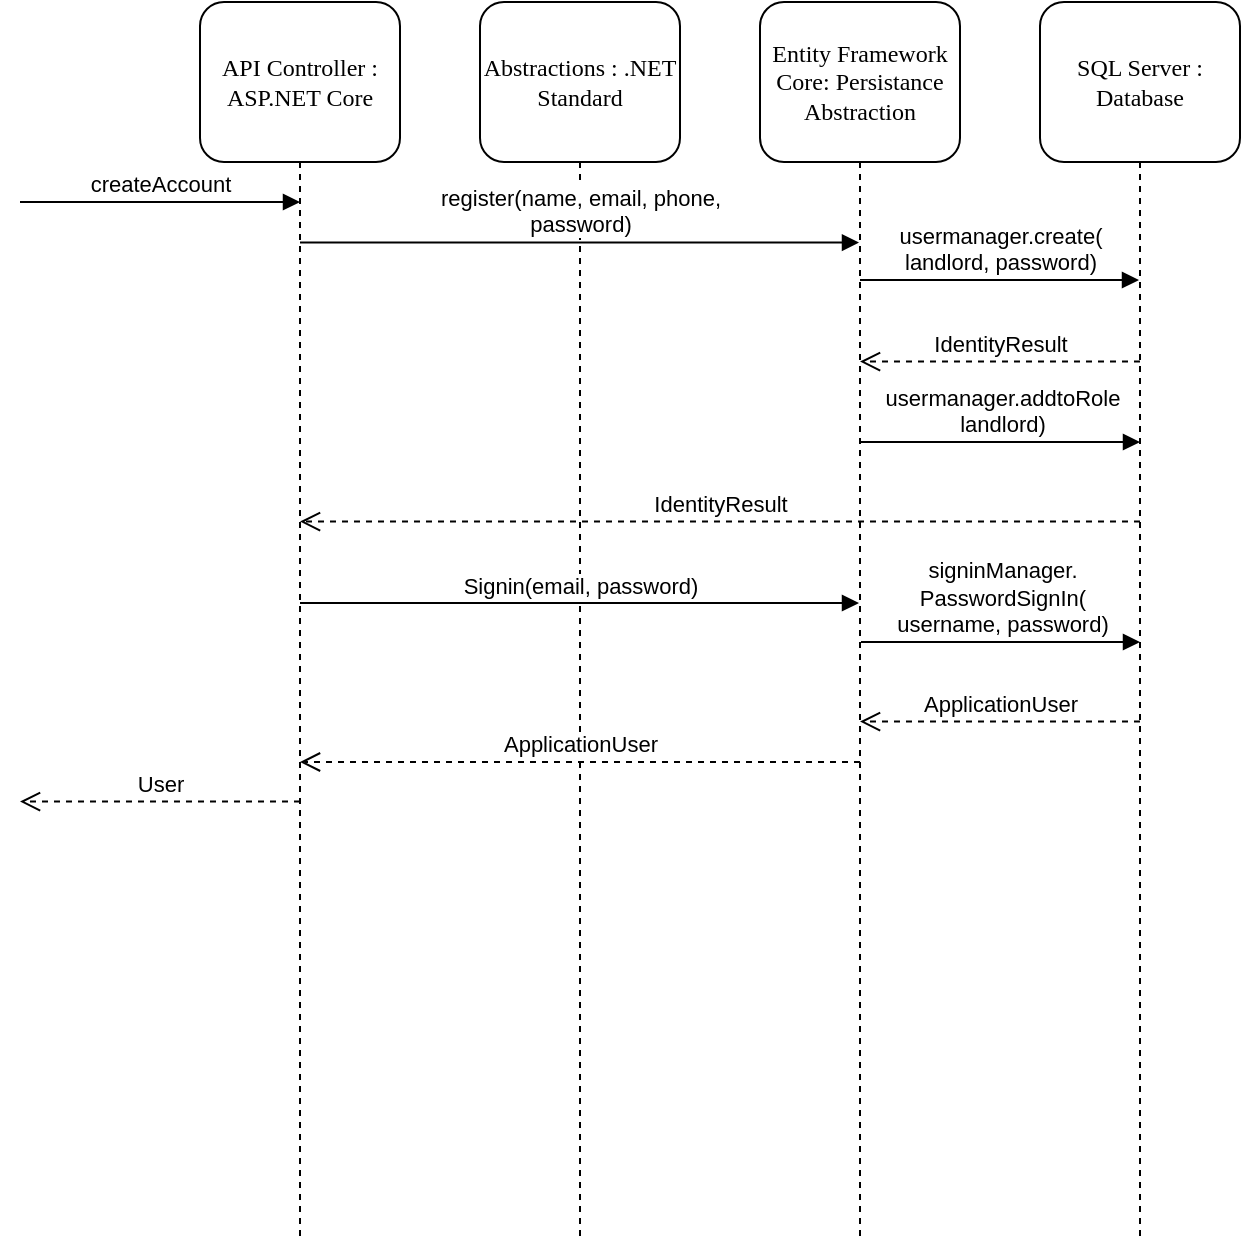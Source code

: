 <mxfile version="12.1.8" type="github" pages="1">
  <diagram name="Page-1" id="13e1069c-82ec-6db2-03f1-153e76fe0fe0">
    <mxGraphModel dx="1372" dy="827" grid="1" gridSize="10" guides="1" tooltips="1" connect="1" arrows="1" fold="1" page="1" pageScale="1" pageWidth="1100" pageHeight="850" background="#ffffff" math="0" shadow="0">
      <root>
        <mxCell id="0"/>
        <mxCell id="1" parent="0"/>
        <mxCell id="7baba1c4bc27f4b0-4" value="API Controller : ASP.NET Core" style="shape=umlLifeline;perimeter=lifelinePerimeter;whiteSpace=wrap;html=1;container=1;collapsible=0;recursiveResize=0;outlineConnect=0;rounded=1;shadow=0;comic=0;labelBackgroundColor=none;strokeColor=#000000;strokeWidth=1;fillColor=#FFFFFF;fontFamily=Verdana;fontSize=12;fontColor=#000000;align=center;size=80;" parent="1" vertex="1">
          <mxGeometry x="540" y="40" width="100" height="620" as="geometry"/>
        </mxCell>
        <mxCell id="7baba1c4bc27f4b0-5" value="Abstractions : .NET Standard" style="shape=umlLifeline;perimeter=lifelinePerimeter;whiteSpace=wrap;html=1;container=1;collapsible=0;recursiveResize=0;outlineConnect=0;rounded=1;shadow=0;comic=0;labelBackgroundColor=none;strokeColor=#000000;strokeWidth=1;fillColor=#FFFFFF;fontFamily=Verdana;fontSize=12;fontColor=#000000;align=center;size=80;" parent="1" vertex="1">
          <mxGeometry x="680" y="40" width="100" height="620" as="geometry"/>
        </mxCell>
        <mxCell id="7baba1c4bc27f4b0-6" value="Entity Framework Core: Persistance Abstraction" style="shape=umlLifeline;perimeter=lifelinePerimeter;whiteSpace=wrap;html=1;container=1;collapsible=0;recursiveResize=0;outlineConnect=0;rounded=1;shadow=0;comic=0;labelBackgroundColor=none;strokeColor=#000000;strokeWidth=1;fillColor=#FFFFFF;fontFamily=Verdana;fontSize=12;fontColor=#000000;align=center;size=80;" parent="1" vertex="1">
          <mxGeometry x="820" y="40" width="100" height="620" as="geometry"/>
        </mxCell>
        <mxCell id="7baba1c4bc27f4b0-7" value="SQL Server : Database" style="shape=umlLifeline;perimeter=lifelinePerimeter;whiteSpace=wrap;html=1;container=1;collapsible=0;recursiveResize=0;outlineConnect=0;rounded=1;shadow=0;comic=0;labelBackgroundColor=none;strokeColor=#000000;strokeWidth=1;fillColor=#FFFFFF;fontFamily=Verdana;fontSize=12;fontColor=#000000;align=center;size=80;" parent="1" vertex="1">
          <mxGeometry x="960" y="40" width="100" height="620" as="geometry"/>
        </mxCell>
        <mxCell id="GbbE25WO5oA3L3Y_lrUY-3" value="createAccount" style="html=1;verticalAlign=bottom;endArrow=block;" edge="1" parent="1">
          <mxGeometry width="80" relative="1" as="geometry">
            <mxPoint x="450" y="140" as="sourcePoint"/>
            <mxPoint x="590" y="140" as="targetPoint"/>
          </mxGeometry>
        </mxCell>
        <mxCell id="GbbE25WO5oA3L3Y_lrUY-4" value="register(name, email, phone,&lt;br&gt;password)" style="html=1;verticalAlign=bottom;endArrow=block;exitX=0.5;exitY=0.194;exitDx=0;exitDy=0;exitPerimeter=0;" edge="1" parent="1" source="7baba1c4bc27f4b0-4" target="7baba1c4bc27f4b0-6">
          <mxGeometry width="80" relative="1" as="geometry">
            <mxPoint x="590" y="168" as="sourcePoint"/>
            <mxPoint x="729.5" y="168" as="targetPoint"/>
          </mxGeometry>
        </mxCell>
        <mxCell id="GbbE25WO5oA3L3Y_lrUY-6" value="usermanager.create(&lt;br&gt;landlord, password)" style="html=1;verticalAlign=bottom;endArrow=block;" edge="1" parent="1">
          <mxGeometry width="80" relative="1" as="geometry">
            <mxPoint x="870" y="179" as="sourcePoint"/>
            <mxPoint x="1009.5" y="179" as="targetPoint"/>
          </mxGeometry>
        </mxCell>
        <mxCell id="GbbE25WO5oA3L3Y_lrUY-7" value="IdentityResult" style="html=1;verticalAlign=bottom;endArrow=open;dashed=1;endSize=8;exitX=0.495;exitY=0.323;exitDx=0;exitDy=0;exitPerimeter=0;" edge="1" parent="1">
          <mxGeometry relative="1" as="geometry">
            <mxPoint x="1010" y="219.76" as="sourcePoint"/>
            <mxPoint x="870" y="219.76" as="targetPoint"/>
          </mxGeometry>
        </mxCell>
        <mxCell id="GbbE25WO5oA3L3Y_lrUY-8" value="usermanager.addtoRole&lt;br&gt;landlord)" style="html=1;verticalAlign=bottom;endArrow=block;" edge="1" parent="1">
          <mxGeometry width="80" relative="1" as="geometry">
            <mxPoint x="870.5" y="260" as="sourcePoint"/>
            <mxPoint x="1010" y="260" as="targetPoint"/>
          </mxGeometry>
        </mxCell>
        <mxCell id="GbbE25WO5oA3L3Y_lrUY-9" value="IdentityResult" style="html=1;verticalAlign=bottom;endArrow=open;dashed=1;endSize=8;exitX=0.495;exitY=0.323;exitDx=0;exitDy=0;exitPerimeter=0;" edge="1" parent="1" target="7baba1c4bc27f4b0-4">
          <mxGeometry relative="1" as="geometry">
            <mxPoint x="1010" y="299.76" as="sourcePoint"/>
            <mxPoint x="870" y="299.76" as="targetPoint"/>
          </mxGeometry>
        </mxCell>
        <mxCell id="GbbE25WO5oA3L3Y_lrUY-11" value="Signin(email, password)" style="html=1;verticalAlign=bottom;endArrow=block;" edge="1" parent="1" target="7baba1c4bc27f4b0-6">
          <mxGeometry width="80" relative="1" as="geometry">
            <mxPoint x="590" y="340.5" as="sourcePoint"/>
            <mxPoint x="870" y="340.22" as="targetPoint"/>
          </mxGeometry>
        </mxCell>
        <mxCell id="GbbE25WO5oA3L3Y_lrUY-12" value="signinManager.&lt;br&gt;PasswordSignIn(&lt;br&gt;username, password)" style="html=1;verticalAlign=bottom;endArrow=block;" edge="1" parent="1">
          <mxGeometry width="80" relative="1" as="geometry">
            <mxPoint x="870.5" y="360" as="sourcePoint"/>
            <mxPoint x="1010" y="360" as="targetPoint"/>
          </mxGeometry>
        </mxCell>
        <mxCell id="GbbE25WO5oA3L3Y_lrUY-13" value="ApplicationUser" style="html=1;verticalAlign=bottom;endArrow=open;dashed=1;endSize=8;exitX=0.495;exitY=0.323;exitDx=0;exitDy=0;exitPerimeter=0;" edge="1" parent="1">
          <mxGeometry relative="1" as="geometry">
            <mxPoint x="1010" y="399.76" as="sourcePoint"/>
            <mxPoint x="870" y="399.76" as="targetPoint"/>
          </mxGeometry>
        </mxCell>
        <mxCell id="GbbE25WO5oA3L3Y_lrUY-14" value="ApplicationUser" style="html=1;verticalAlign=bottom;endArrow=open;dashed=1;endSize=8;" edge="1" parent="1" target="7baba1c4bc27f4b0-4">
          <mxGeometry relative="1" as="geometry">
            <mxPoint x="870" y="420" as="sourcePoint"/>
            <mxPoint x="730" y="423.76" as="targetPoint"/>
          </mxGeometry>
        </mxCell>
        <mxCell id="GbbE25WO5oA3L3Y_lrUY-15" value="User" style="html=1;verticalAlign=bottom;endArrow=open;dashed=1;endSize=8;exitX=0.495;exitY=0.323;exitDx=0;exitDy=0;exitPerimeter=0;" edge="1" parent="1">
          <mxGeometry relative="1" as="geometry">
            <mxPoint x="590" y="439.76" as="sourcePoint"/>
            <mxPoint x="450" y="439.76" as="targetPoint"/>
          </mxGeometry>
        </mxCell>
      </root>
    </mxGraphModel>
  </diagram>
</mxfile>
